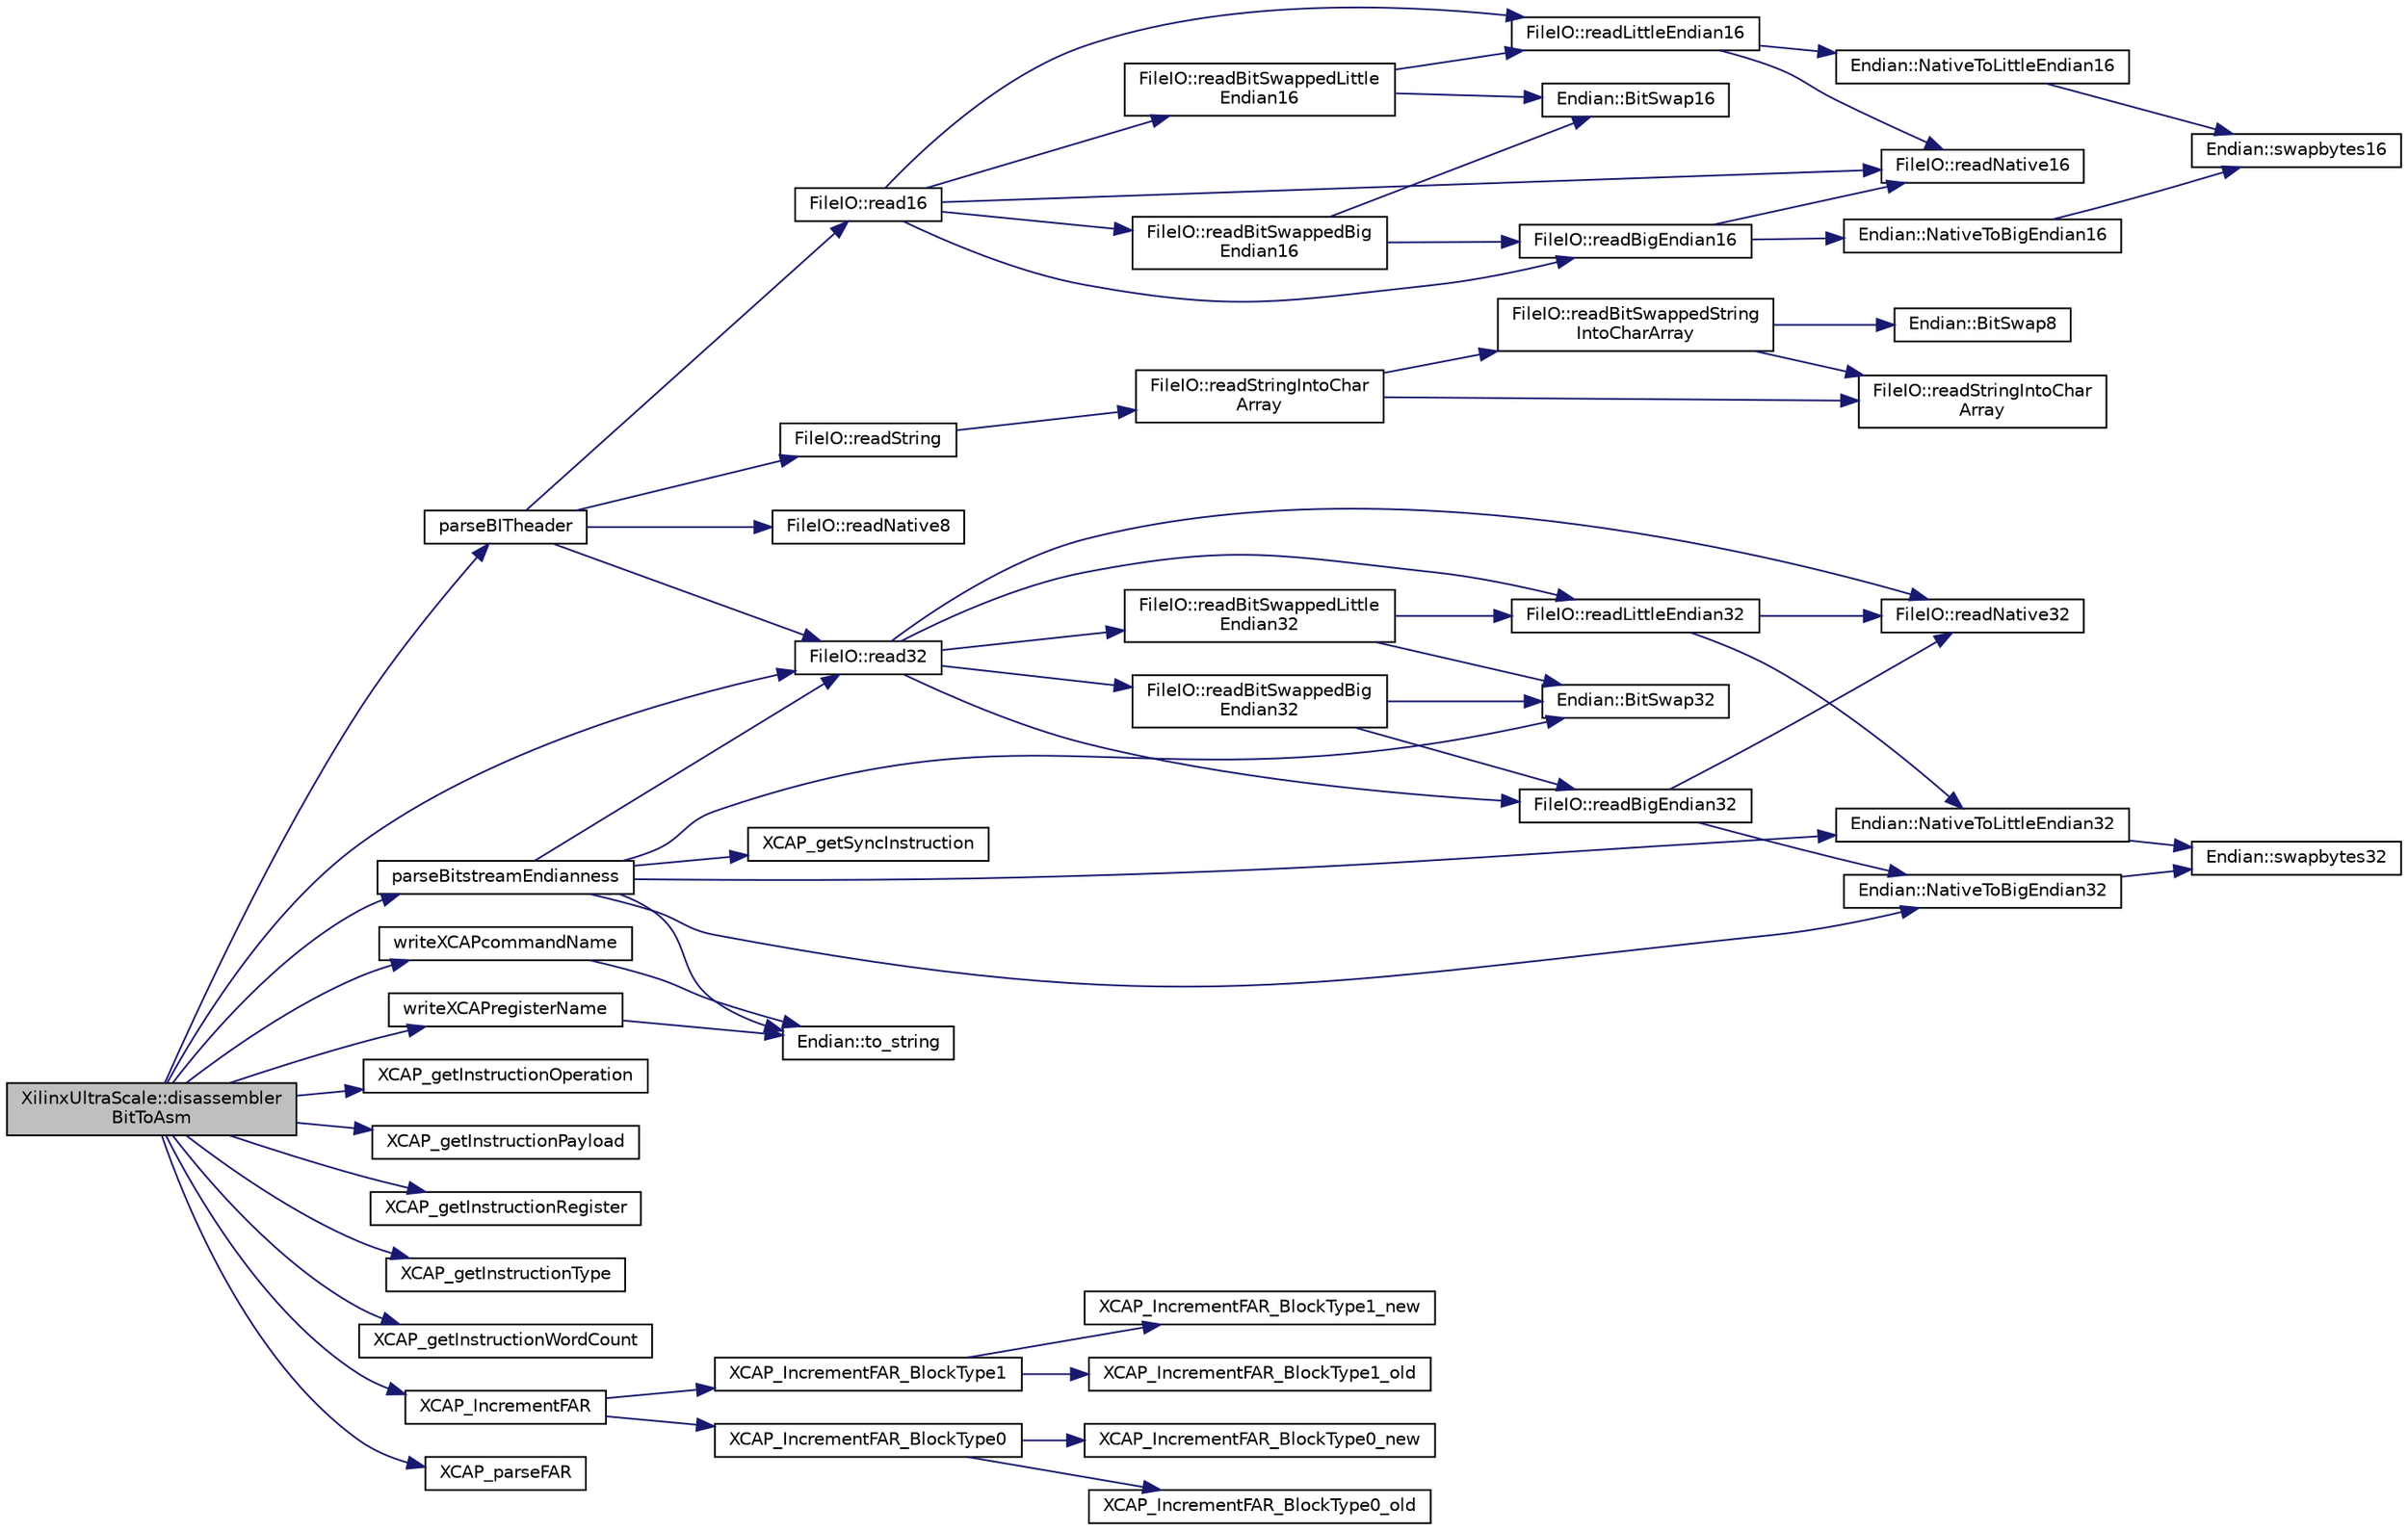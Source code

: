 digraph "XilinxUltraScale::disassemblerBitToAsm"
{
 // INTERACTIVE_SVG=YES
 // LATEX_PDF_SIZE
  edge [fontname="Helvetica",fontsize="10",labelfontname="Helvetica",labelfontsize="10"];
  node [fontname="Helvetica",fontsize="10",shape=record];
  rankdir="LR";
  Node1 [label="XilinxUltraScale::disassembler\lBitToAsm",height=0.2,width=0.4,color="black", fillcolor="grey75", style="filled", fontcolor="black",tooltip=" "];
  Node1 -> Node2 [color="midnightblue",fontsize="10",style="solid",fontname="Helvetica"];
  Node2 [label="parseBITheader",height=0.2,width=0.4,color="black", fillcolor="white", style="filled",URL="$inlineInput_8h.html#ac0e8d10f67fbe4b89886a2f5be7c690c",tooltip=" "];
  Node2 -> Node3 [color="midnightblue",fontsize="10",style="solid",fontname="Helvetica"];
  Node3 [label="FileIO::read16",height=0.2,width=0.4,color="black", fillcolor="white", style="filled",URL="$namespaceFileIO.html#ae4a16190bddd38b1508e472f1323bd06",tooltip=" "];
  Node3 -> Node4 [color="midnightblue",fontsize="10",style="solid",fontname="Helvetica"];
  Node4 [label="FileIO::readBigEndian16",height=0.2,width=0.4,color="black", fillcolor="white", style="filled",URL="$namespaceFileIO.html#a085994f39dbf647129a14e7b0c3e8051",tooltip=" "];
  Node4 -> Node5 [color="midnightblue",fontsize="10",style="solid",fontname="Helvetica"];
  Node5 [label="Endian::NativeToBigEndian16",height=0.2,width=0.4,color="black", fillcolor="white", style="filled",URL="$namespaceEndian.html#a93717d389cf7fd2e4c837599124ac67d",tooltip=" "];
  Node5 -> Node6 [color="midnightblue",fontsize="10",style="solid",fontname="Helvetica"];
  Node6 [label="Endian::swapbytes16",height=0.2,width=0.4,color="black", fillcolor="white", style="filled",URL="$namespaceEndian.html#a374ca218715c0e791eb073a14a66647f",tooltip=" "];
  Node4 -> Node7 [color="midnightblue",fontsize="10",style="solid",fontname="Helvetica"];
  Node7 [label="FileIO::readNative16",height=0.2,width=0.4,color="black", fillcolor="white", style="filled",URL="$namespaceFileIO.html#adc737b05c8f0ac44e5034835c6cf836c",tooltip=" "];
  Node3 -> Node8 [color="midnightblue",fontsize="10",style="solid",fontname="Helvetica"];
  Node8 [label="FileIO::readBitSwappedBig\lEndian16",height=0.2,width=0.4,color="black", fillcolor="white", style="filled",URL="$namespaceFileIO.html#a7ff728cecb8bbf042b408a8d5bb4f003",tooltip=" "];
  Node8 -> Node9 [color="midnightblue",fontsize="10",style="solid",fontname="Helvetica"];
  Node9 [label="Endian::BitSwap16",height=0.2,width=0.4,color="black", fillcolor="white", style="filled",URL="$namespaceEndian.html#a299b13501873eba82fbb3df182a26414",tooltip=" "];
  Node8 -> Node4 [color="midnightblue",fontsize="10",style="solid",fontname="Helvetica"];
  Node3 -> Node10 [color="midnightblue",fontsize="10",style="solid",fontname="Helvetica"];
  Node10 [label="FileIO::readBitSwappedLittle\lEndian16",height=0.2,width=0.4,color="black", fillcolor="white", style="filled",URL="$namespaceFileIO.html#ad7317fb7deef65dddb8b12103fde926f",tooltip=" "];
  Node10 -> Node9 [color="midnightblue",fontsize="10",style="solid",fontname="Helvetica"];
  Node10 -> Node11 [color="midnightblue",fontsize="10",style="solid",fontname="Helvetica"];
  Node11 [label="FileIO::readLittleEndian16",height=0.2,width=0.4,color="black", fillcolor="white", style="filled",URL="$namespaceFileIO.html#a80c5593d0aec390026ffc092f36aa1a0",tooltip=" "];
  Node11 -> Node12 [color="midnightblue",fontsize="10",style="solid",fontname="Helvetica"];
  Node12 [label="Endian::NativeToLittleEndian16",height=0.2,width=0.4,color="black", fillcolor="white", style="filled",URL="$namespaceEndian.html#a4a6b9949494c8d1e6bf260513542fc79",tooltip=" "];
  Node12 -> Node6 [color="midnightblue",fontsize="10",style="solid",fontname="Helvetica"];
  Node11 -> Node7 [color="midnightblue",fontsize="10",style="solid",fontname="Helvetica"];
  Node3 -> Node11 [color="midnightblue",fontsize="10",style="solid",fontname="Helvetica"];
  Node3 -> Node7 [color="midnightblue",fontsize="10",style="solid",fontname="Helvetica"];
  Node2 -> Node13 [color="midnightblue",fontsize="10",style="solid",fontname="Helvetica"];
  Node13 [label="FileIO::read32",height=0.2,width=0.4,color="black", fillcolor="white", style="filled",URL="$namespaceFileIO.html#aaccfcd823f22c4f98df1cb587fcd74e6",tooltip=" "];
  Node13 -> Node14 [color="midnightblue",fontsize="10",style="solid",fontname="Helvetica"];
  Node14 [label="FileIO::readBigEndian32",height=0.2,width=0.4,color="black", fillcolor="white", style="filled",URL="$namespaceFileIO.html#a5094057ac3e48a146c33a8bddeaae60f",tooltip=" "];
  Node14 -> Node15 [color="midnightblue",fontsize="10",style="solid",fontname="Helvetica"];
  Node15 [label="Endian::NativeToBigEndian32",height=0.2,width=0.4,color="black", fillcolor="white", style="filled",URL="$namespaceEndian.html#a7cd80b2cb2ed674196a68549c8489f88",tooltip=" "];
  Node15 -> Node16 [color="midnightblue",fontsize="10",style="solid",fontname="Helvetica"];
  Node16 [label="Endian::swapbytes32",height=0.2,width=0.4,color="black", fillcolor="white", style="filled",URL="$namespaceEndian.html#a7c0178c39449483c29a1a305d0a73606",tooltip=" "];
  Node14 -> Node17 [color="midnightblue",fontsize="10",style="solid",fontname="Helvetica"];
  Node17 [label="FileIO::readNative32",height=0.2,width=0.4,color="black", fillcolor="white", style="filled",URL="$namespaceFileIO.html#ab253c19d57dd469687a36fe5b097eb34",tooltip=" "];
  Node13 -> Node18 [color="midnightblue",fontsize="10",style="solid",fontname="Helvetica"];
  Node18 [label="FileIO::readBitSwappedBig\lEndian32",height=0.2,width=0.4,color="black", fillcolor="white", style="filled",URL="$namespaceFileIO.html#a5f45a6b86516466bf524cb04b333eade",tooltip=" "];
  Node18 -> Node19 [color="midnightblue",fontsize="10",style="solid",fontname="Helvetica"];
  Node19 [label="Endian::BitSwap32",height=0.2,width=0.4,color="black", fillcolor="white", style="filled",URL="$namespaceEndian.html#abaf85e5d8d9641e35ffb4a5bcfc37f84",tooltip=" "];
  Node18 -> Node14 [color="midnightblue",fontsize="10",style="solid",fontname="Helvetica"];
  Node13 -> Node20 [color="midnightblue",fontsize="10",style="solid",fontname="Helvetica"];
  Node20 [label="FileIO::readBitSwappedLittle\lEndian32",height=0.2,width=0.4,color="black", fillcolor="white", style="filled",URL="$namespaceFileIO.html#a2fd6138a1888683dec937c2f97c24972",tooltip=" "];
  Node20 -> Node19 [color="midnightblue",fontsize="10",style="solid",fontname="Helvetica"];
  Node20 -> Node21 [color="midnightblue",fontsize="10",style="solid",fontname="Helvetica"];
  Node21 [label="FileIO::readLittleEndian32",height=0.2,width=0.4,color="black", fillcolor="white", style="filled",URL="$namespaceFileIO.html#a993f428d792c535bc6455ac6e4eb0e26",tooltip=" "];
  Node21 -> Node22 [color="midnightblue",fontsize="10",style="solid",fontname="Helvetica"];
  Node22 [label="Endian::NativeToLittleEndian32",height=0.2,width=0.4,color="black", fillcolor="white", style="filled",URL="$namespaceEndian.html#a4ef36a4fee2f667cf8ac3f67017716bb",tooltip=" "];
  Node22 -> Node16 [color="midnightblue",fontsize="10",style="solid",fontname="Helvetica"];
  Node21 -> Node17 [color="midnightblue",fontsize="10",style="solid",fontname="Helvetica"];
  Node13 -> Node21 [color="midnightblue",fontsize="10",style="solid",fontname="Helvetica"];
  Node13 -> Node17 [color="midnightblue",fontsize="10",style="solid",fontname="Helvetica"];
  Node2 -> Node23 [color="midnightblue",fontsize="10",style="solid",fontname="Helvetica"];
  Node23 [label="FileIO::readNative8",height=0.2,width=0.4,color="black", fillcolor="white", style="filled",URL="$namespaceFileIO.html#ae6d460c7fbb05e4104490c4ee18f7d84",tooltip=" "];
  Node2 -> Node24 [color="midnightblue",fontsize="10",style="solid",fontname="Helvetica"];
  Node24 [label="FileIO::readString",height=0.2,width=0.4,color="black", fillcolor="white", style="filled",URL="$namespaceFileIO.html#ad41f7dbc9c1ed8a51accfadf6c8fc978",tooltip=" "];
  Node24 -> Node25 [color="midnightblue",fontsize="10",style="solid",fontname="Helvetica"];
  Node25 [label="FileIO::readStringIntoChar\lArray",height=0.2,width=0.4,color="black", fillcolor="white", style="filled",URL="$namespaceFileIO.html#a17b5ea8e749675ecdb32439b2054e69e",tooltip=" "];
  Node25 -> Node26 [color="midnightblue",fontsize="10",style="solid",fontname="Helvetica"];
  Node26 [label="FileIO::readBitSwappedString\lIntoCharArray",height=0.2,width=0.4,color="black", fillcolor="white", style="filled",URL="$namespaceFileIO.html#a4378c85d423dceeae5c5a3456a3b2e0a",tooltip=" "];
  Node26 -> Node27 [color="midnightblue",fontsize="10",style="solid",fontname="Helvetica"];
  Node27 [label="Endian::BitSwap8",height=0.2,width=0.4,color="black", fillcolor="white", style="filled",URL="$namespaceEndian.html#a36a7e410427efdc262d2d4c93fb80561",tooltip=" "];
  Node26 -> Node28 [color="midnightblue",fontsize="10",style="solid",fontname="Helvetica"];
  Node28 [label="FileIO::readStringIntoChar\lArray",height=0.2,width=0.4,color="black", fillcolor="white", style="filled",URL="$namespaceFileIO.html#a5860a0c03441d5786067ac7a8165269b",tooltip=" "];
  Node25 -> Node28 [color="midnightblue",fontsize="10",style="solid",fontname="Helvetica"];
  Node1 -> Node29 [color="midnightblue",fontsize="10",style="solid",fontname="Helvetica"];
  Node29 [label="parseBitstreamEndianness",height=0.2,width=0.4,color="black", fillcolor="white", style="filled",URL="$inlineInput_8h.html#afecbc7d2f0175cd665f732ec0c5b93bf",tooltip=" "];
  Node29 -> Node19 [color="midnightblue",fontsize="10",style="solid",fontname="Helvetica"];
  Node29 -> Node15 [color="midnightblue",fontsize="10",style="solid",fontname="Helvetica"];
  Node29 -> Node22 [color="midnightblue",fontsize="10",style="solid",fontname="Helvetica"];
  Node29 -> Node13 [color="midnightblue",fontsize="10",style="solid",fontname="Helvetica"];
  Node29 -> Node30 [color="midnightblue",fontsize="10",style="solid",fontname="Helvetica"];
  Node30 [label="Endian::to_string",height=0.2,width=0.4,color="black", fillcolor="white", style="filled",URL="$namespaceEndian.html#ac9f4873f9a0c23291fa47d68dff6fbbc",tooltip=" "];
  Node29 -> Node31 [color="midnightblue",fontsize="10",style="solid",fontname="Helvetica"];
  Node31 [label="XCAP_getSyncInstruction",height=0.2,width=0.4,color="black", fillcolor="white", style="filled",URL="$inlineCAP_8h.html#a445d56f4c0c7afb68ecfa18087a6af31",tooltip="Generate and return the encoding for a SYNC instruction."];
  Node1 -> Node13 [color="midnightblue",fontsize="10",style="solid",fontname="Helvetica"];
  Node1 -> Node32 [color="midnightblue",fontsize="10",style="solid",fontname="Helvetica"];
  Node32 [label="writeXCAPcommandName",height=0.2,width=0.4,color="black", fillcolor="white", style="filled",URL="$inlineCAP_8h.html#a24d4525a0a5b08911e7582b66f5570dc",tooltip=" "];
  Node32 -> Node30 [color="midnightblue",fontsize="10",style="solid",fontname="Helvetica"];
  Node1 -> Node33 [color="midnightblue",fontsize="10",style="solid",fontname="Helvetica"];
  Node33 [label="writeXCAPregisterName",height=0.2,width=0.4,color="black", fillcolor="white", style="filled",URL="$inlineCAP_8h.html#a587151f95f0fb3240e08fb9425021f74",tooltip=" "];
  Node33 -> Node30 [color="midnightblue",fontsize="10",style="solid",fontname="Helvetica"];
  Node1 -> Node34 [color="midnightblue",fontsize="10",style="solid",fontname="Helvetica"];
  Node34 [label="XCAP_getInstructionOperation",height=0.2,width=0.4,color="black", fillcolor="white", style="filled",URL="$inlineCAP_8h.html#a1eb75ca7e22180ac716ad8209daadb04",tooltip="Parses and returns instruction operation. Most Xil instructions will NOP or write."];
  Node1 -> Node35 [color="midnightblue",fontsize="10",style="solid",fontname="Helvetica"];
  Node35 [label="XCAP_getInstructionPayload",height=0.2,width=0.4,color="black", fillcolor="white", style="filled",URL="$inlineCAP_8h.html#a24b3d1820ac04f03d70f37a2c9ca3c9f",tooltip="Parses and returns instruction payload. This is the immediate value after instruction type and operat..."];
  Node1 -> Node36 [color="midnightblue",fontsize="10",style="solid",fontname="Helvetica"];
  Node36 [label="XCAP_getInstructionRegister",height=0.2,width=0.4,color="black", fillcolor="white", style="filled",URL="$inlineCAP_8h.html#a0e95d810829bb4260d6c965e61953464",tooltip="Parses and returns instruction register. This is the register being addressed if the instruction is o..."];
  Node1 -> Node37 [color="midnightblue",fontsize="10",style="solid",fontname="Helvetica"];
  Node37 [label="XCAP_getInstructionType",height=0.2,width=0.4,color="black", fillcolor="white", style="filled",URL="$inlineCAP_8h.html#a9ba7438c226da96455dffd27d8a3dece",tooltip="Parses and returns instruction type. Valid Xil instructions will be of types 1 and 2."];
  Node1 -> Node38 [color="midnightblue",fontsize="10",style="solid",fontname="Helvetica"];
  Node38 [label="XCAP_getInstructionWordCount",height=0.2,width=0.4,color="black", fillcolor="white", style="filled",URL="$inlineCAP_8h.html#a3ae52aa039feb014d7b06766a75da7d8",tooltip="Parses and returns instruction word count. This is the number of words to be read/written if the inst..."];
  Node1 -> Node39 [color="midnightblue",fontsize="10",style="solid",fontname="Helvetica"];
  Node39 [label="XCAP_IncrementFAR",height=0.2,width=0.4,color="black", fillcolor="white", style="filled",URL="$inlineFAR_8h.html#ada71464c75787bcd2a2de5a2e7743a3d",tooltip=" "];
  Node39 -> Node40 [color="midnightblue",fontsize="10",style="solid",fontname="Helvetica"];
  Node40 [label="XCAP_IncrementFAR_BlockType0",height=0.2,width=0.4,color="black", fillcolor="white", style="filled",URL="$inlineFAR_8h.html#a41d9a4a7f4863333dfb731618ac70f49",tooltip=" "];
  Node40 -> Node41 [color="midnightblue",fontsize="10",style="solid",fontname="Helvetica"];
  Node41 [label="XCAP_IncrementFAR_BlockType0_new",height=0.2,width=0.4,color="black", fillcolor="white", style="filled",URL="$inlineFAR_8h.html#ae73287221e889459f4797ab737c73675",tooltip=" "];
  Node40 -> Node42 [color="midnightblue",fontsize="10",style="solid",fontname="Helvetica"];
  Node42 [label="XCAP_IncrementFAR_BlockType0_old",height=0.2,width=0.4,color="black", fillcolor="white", style="filled",URL="$inlineFAR_8h.html#a7af01700cdf8295a0217aa06c7c2aa88",tooltip=" "];
  Node39 -> Node43 [color="midnightblue",fontsize="10",style="solid",fontname="Helvetica"];
  Node43 [label="XCAP_IncrementFAR_BlockType1",height=0.2,width=0.4,color="black", fillcolor="white", style="filled",URL="$inlineFAR_8h.html#a241e23fa866a5241fa5c4e0bab45df6a",tooltip=" "];
  Node43 -> Node44 [color="midnightblue",fontsize="10",style="solid",fontname="Helvetica"];
  Node44 [label="XCAP_IncrementFAR_BlockType1_new",height=0.2,width=0.4,color="black", fillcolor="white", style="filled",URL="$inlineFAR_8h.html#a88a8c2bc126f3a6a2f0d21216387e547",tooltip=" "];
  Node43 -> Node45 [color="midnightblue",fontsize="10",style="solid",fontname="Helvetica"];
  Node45 [label="XCAP_IncrementFAR_BlockType1_old",height=0.2,width=0.4,color="black", fillcolor="white", style="filled",URL="$inlineFAR_8h.html#af4c39bab2775412d8a027af559cbfc51",tooltip=" "];
  Node1 -> Node46 [color="midnightblue",fontsize="10",style="solid",fontname="Helvetica"];
  Node46 [label="XCAP_parseFAR",height=0.2,width=0.4,color="black", fillcolor="white", style="filled",URL="$inlineFAR_8h.html#a927d6ab4a838f56d601b5647bad75688",tooltip=" "];
}

